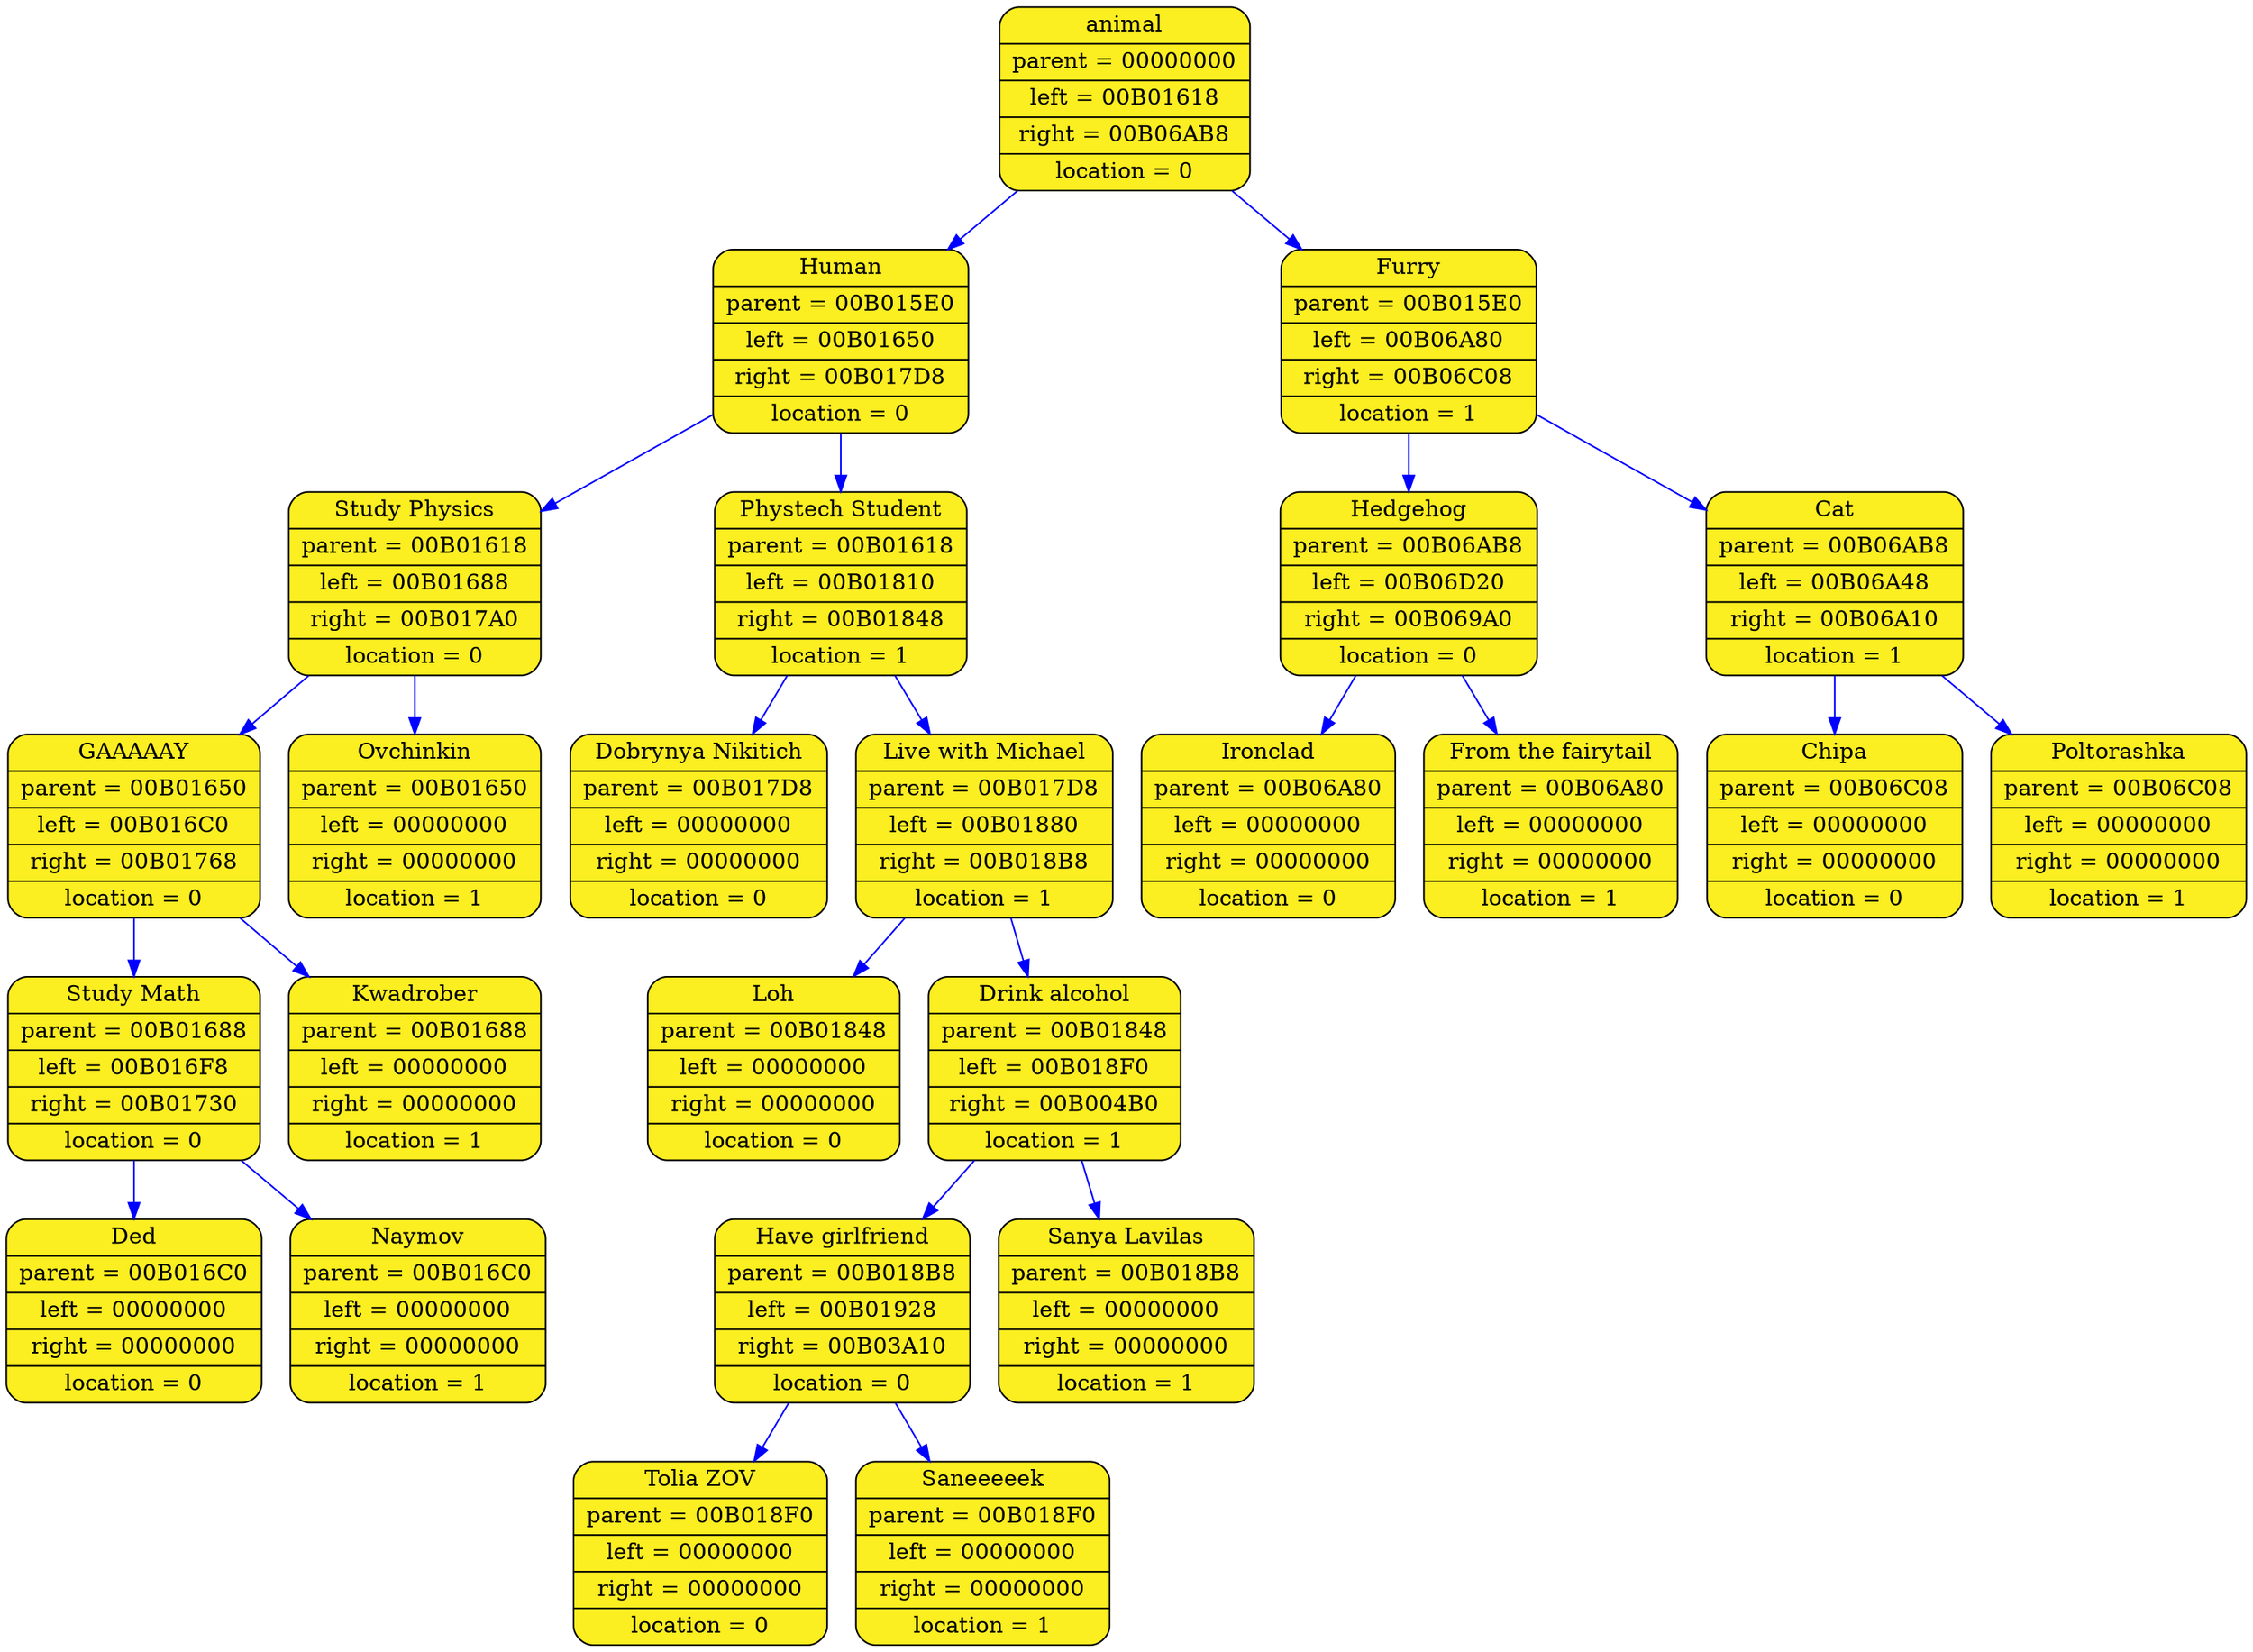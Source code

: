 digraph list
{
rankdir=HR;
	11539940 [shape = Mrecord; style = filled; fillcolor="#FBEE21"; color = "#000000"; fontcolor = "#000000"; label = "{ animal| parent = 00000000| left = 00B01618| right = 00B06AB8| location = 0}"];
	11539996 [shape = Mrecord; style = filled; fillcolor="#FBEE21"; color = "#000000"; fontcolor = "#000000"; label = "{ Human| parent = 00B015E0| left = 00B01650| right = 00B017D8| location = 0}"];
	11539940 -> 11539996 [color="blue"]
	11540052 [shape = Mrecord; style = filled; fillcolor="#FBEE21"; color = "#000000"; fontcolor = "#000000"; label = "{ Study Physics| parent = 00B01618| left = 00B01688| right = 00B017A0| location = 0}"];
	11539996 -> 11540052 [color="blue"]
	11540108 [shape = Mrecord; style = filled; fillcolor="#FBEE21"; color = "#000000"; fontcolor = "#000000"; label = "{ GAAAAAY| parent = 00B01650| left = 00B016C0| right = 00B01768| location = 0}"];
	11540052 -> 11540108 [color="blue"]
	11540164 [shape = Mrecord; style = filled; fillcolor="#FBEE21"; color = "#000000"; fontcolor = "#000000"; label = "{ Study Math| parent = 00B01688| left = 00B016F8| right = 00B01730| location = 0}"];
	11540108 -> 11540164 [color="blue"]
	11540220 [shape = Mrecord; style = filled; fillcolor="#FBEE21"; color = "#000000"; fontcolor = "#000000"; label = "{ Ded| parent = 00B016C0| left = 00000000| right = 00000000| location = 0}"];
	11540164 -> 11540220 [color="blue"]
	11540276 [shape = Mrecord; style = filled; fillcolor="#FBEE21"; color = "#000000"; fontcolor = "#000000"; label = "{ Naymov| parent = 00B016C0| left = 00000000| right = 00000000| location = 1}"];
	11540164 -> 11540276 [color="blue"]
	11540332 [shape = Mrecord; style = filled; fillcolor="#FBEE21"; color = "#000000"; fontcolor = "#000000"; label = "{ Kwadrober| parent = 00B01688| left = 00000000| right = 00000000| location = 1}"];
	11540108 -> 11540332 [color="blue"]
	11540388 [shape = Mrecord; style = filled; fillcolor="#FBEE21"; color = "#000000"; fontcolor = "#000000"; label = "{ Ovchinkin| parent = 00B01650| left = 00000000| right = 00000000| location = 1}"];
	11540052 -> 11540388 [color="blue"]
	11540444 [shape = Mrecord; style = filled; fillcolor="#FBEE21"; color = "#000000"; fontcolor = "#000000"; label = "{ Phystech Student| parent = 00B01618| left = 00B01810| right = 00B01848| location = 1}"];
	11539996 -> 11540444 [color="blue"]
	11540500 [shape = Mrecord; style = filled; fillcolor="#FBEE21"; color = "#000000"; fontcolor = "#000000"; label = "{ Dobrynya Nikitich| parent = 00B017D8| left = 00000000| right = 00000000| location = 0}"];
	11540444 -> 11540500 [color="blue"]
	11540556 [shape = Mrecord; style = filled; fillcolor="#FBEE21"; color = "#000000"; fontcolor = "#000000"; label = "{ Live with Michael| parent = 00B017D8| left = 00B01880| right = 00B018B8| location = 1}"];
	11540444 -> 11540556 [color="blue"]
	11540612 [shape = Mrecord; style = filled; fillcolor="#FBEE21"; color = "#000000"; fontcolor = "#000000"; label = "{ Loh| parent = 00B01848| left = 00000000| right = 00000000| location = 0}"];
	11540556 -> 11540612 [color="blue"]
	11540668 [shape = Mrecord; style = filled; fillcolor="#FBEE21"; color = "#000000"; fontcolor = "#000000"; label = "{ Drink alcohol| parent = 00B01848| left = 00B018F0| right = 00B004B0| location = 1}"];
	11540556 -> 11540668 [color="blue"]
	11540724 [shape = Mrecord; style = filled; fillcolor="#FBEE21"; color = "#000000"; fontcolor = "#000000"; label = "{ Have girlfriend| parent = 00B018B8| left = 00B01928| right = 00B03A10| location = 0}"];
	11540668 -> 11540724 [color="blue"]
	11540780 [shape = Mrecord; style = filled; fillcolor="#FBEE21"; color = "#000000"; fontcolor = "#000000"; label = "{ Tolia ZOV| parent = 00B018F0| left = 00000000| right = 00000000| location = 0}"];
	11540724 -> 11540780 [color="blue"]
	11549204 [shape = Mrecord; style = filled; fillcolor="#FBEE21"; color = "#000000"; fontcolor = "#000000"; label = "{ Saneeeeek| parent = 00B018F0| left = 00000000| right = 00000000| location = 1}"];
	11540724 -> 11549204 [color="blue"]
	11535540 [shape = Mrecord; style = filled; fillcolor="#FBEE21"; color = "#000000"; fontcolor = "#000000"; label = "{ Sanya Lavilas| parent = 00B018B8| left = 00000000| right = 00000000| location = 1}"];
	11540668 -> 11535540 [color="blue"]
	11561660 [shape = Mrecord; style = filled; fillcolor="#FBEE21"; color = "#000000"; fontcolor = "#000000"; label = "{ Furry| parent = 00B015E0| left = 00B06A80| right = 00B06C08| location = 1}"];
	11539940 -> 11561660 [color="blue"]
	11561604 [shape = Mrecord; style = filled; fillcolor="#FBEE21"; color = "#000000"; fontcolor = "#000000"; label = "{ Hedgehog| parent = 00B06AB8| left = 00B06D20| right = 00B069A0| location = 0}"];
	11561660 -> 11561604 [color="blue"]
	11562276 [shape = Mrecord; style = filled; fillcolor="#FBEE21"; color = "#000000"; fontcolor = "#000000"; label = "{ Ironclad| parent = 00B06A80| left = 00000000| right = 00000000| location = 0}"];
	11561604 -> 11562276 [color="blue"]
	11561380 [shape = Mrecord; style = filled; fillcolor="#FBEE21"; color = "#000000"; fontcolor = "#000000"; label = "{ From the fairytail| parent = 00B06A80| left = 00000000| right = 00000000| location = 1}"];
	11561604 -> 11561380 [color="blue"]
	11561996 [shape = Mrecord; style = filled; fillcolor="#FBEE21"; color = "#000000"; fontcolor = "#000000"; label = "{ Cat| parent = 00B06AB8| left = 00B06A48| right = 00B06A10| location = 1}"];
	11561660 -> 11561996 [color="blue"]
	11561548 [shape = Mrecord; style = filled; fillcolor="#FBEE21"; color = "#000000"; fontcolor = "#000000"; label = "{ Chipa| parent = 00B06C08| left = 00000000| right = 00000000| location = 0}"];
	11561996 -> 11561548 [color="blue"]
	11561492 [shape = Mrecord; style = filled; fillcolor="#FBEE21"; color = "#000000"; fontcolor = "#000000"; label = "{ Poltorashka| parent = 00B06C08| left = 00000000| right = 00000000| location = 1}"];
	11561996 -> 11561492 [color="blue"]
	}